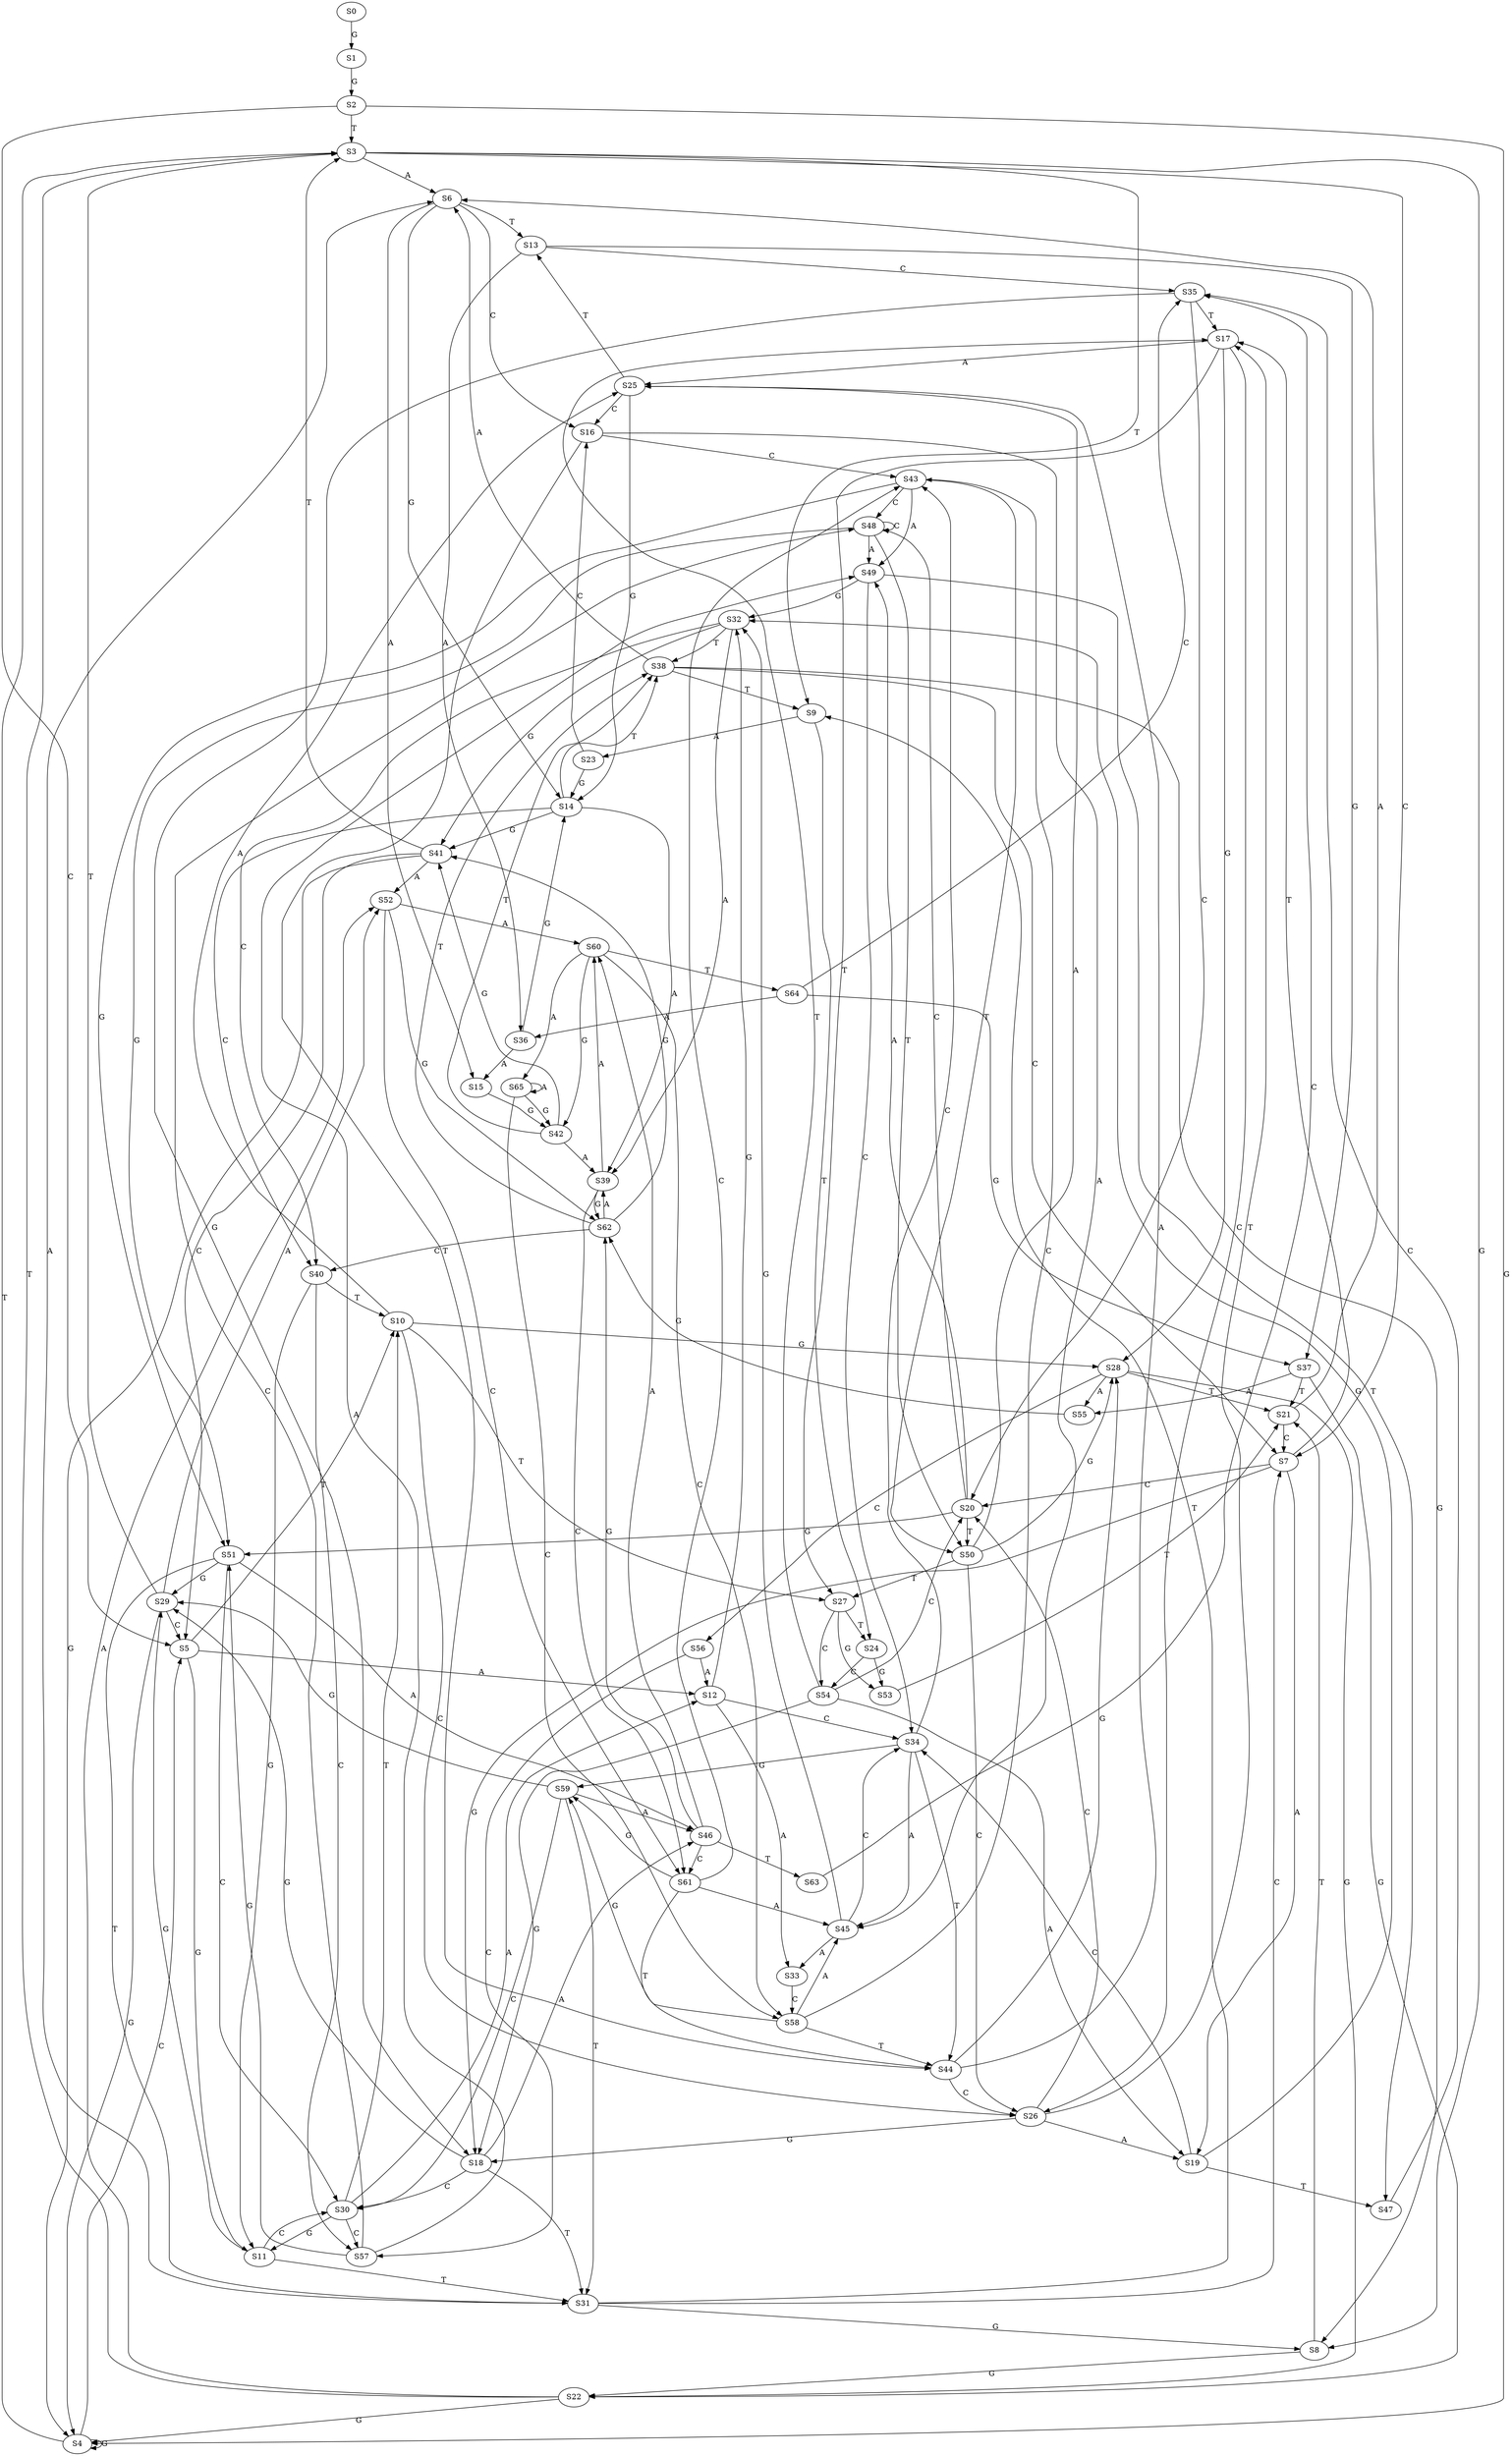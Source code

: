 strict digraph  {
	S0 -> S1 [ label = G ];
	S1 -> S2 [ label = G ];
	S2 -> S3 [ label = T ];
	S2 -> S4 [ label = G ];
	S2 -> S5 [ label = C ];
	S3 -> S6 [ label = A ];
	S3 -> S7 [ label = C ];
	S3 -> S8 [ label = G ];
	S3 -> S9 [ label = T ];
	S4 -> S3 [ label = T ];
	S4 -> S5 [ label = C ];
	S4 -> S4 [ label = G ];
	S5 -> S10 [ label = T ];
	S5 -> S11 [ label = G ];
	S5 -> S12 [ label = A ];
	S6 -> S13 [ label = T ];
	S6 -> S14 [ label = G ];
	S6 -> S15 [ label = A ];
	S6 -> S16 [ label = C ];
	S7 -> S17 [ label = T ];
	S7 -> S18 [ label = G ];
	S7 -> S19 [ label = A ];
	S7 -> S20 [ label = C ];
	S8 -> S21 [ label = T ];
	S8 -> S22 [ label = G ];
	S9 -> S23 [ label = A ];
	S9 -> S24 [ label = T ];
	S10 -> S25 [ label = A ];
	S10 -> S26 [ label = C ];
	S10 -> S27 [ label = T ];
	S10 -> S28 [ label = G ];
	S11 -> S29 [ label = G ];
	S11 -> S30 [ label = C ];
	S11 -> S31 [ label = T ];
	S12 -> S32 [ label = G ];
	S12 -> S33 [ label = A ];
	S12 -> S34 [ label = C ];
	S13 -> S35 [ label = C ];
	S13 -> S36 [ label = A ];
	S13 -> S37 [ label = G ];
	S14 -> S38 [ label = T ];
	S14 -> S39 [ label = A ];
	S14 -> S40 [ label = C ];
	S14 -> S41 [ label = G ];
	S15 -> S42 [ label = G ];
	S16 -> S43 [ label = C ];
	S16 -> S44 [ label = T ];
	S16 -> S45 [ label = A ];
	S17 -> S28 [ label = G ];
	S17 -> S26 [ label = C ];
	S17 -> S25 [ label = A ];
	S17 -> S27 [ label = T ];
	S18 -> S29 [ label = G ];
	S18 -> S31 [ label = T ];
	S18 -> S30 [ label = C ];
	S18 -> S46 [ label = A ];
	S19 -> S47 [ label = T ];
	S19 -> S34 [ label = C ];
	S19 -> S32 [ label = G ];
	S20 -> S48 [ label = C ];
	S20 -> S49 [ label = A ];
	S20 -> S50 [ label = T ];
	S20 -> S51 [ label = G ];
	S21 -> S7 [ label = C ];
	S21 -> S6 [ label = A ];
	S22 -> S3 [ label = T ];
	S22 -> S4 [ label = G ];
	S22 -> S52 [ label = A ];
	S23 -> S16 [ label = C ];
	S23 -> S14 [ label = G ];
	S24 -> S53 [ label = G ];
	S24 -> S54 [ label = C ];
	S25 -> S14 [ label = G ];
	S25 -> S13 [ label = T ];
	S25 -> S16 [ label = C ];
	S26 -> S17 [ label = T ];
	S26 -> S18 [ label = G ];
	S26 -> S20 [ label = C ];
	S26 -> S19 [ label = A ];
	S27 -> S54 [ label = C ];
	S27 -> S53 [ label = G ];
	S27 -> S24 [ label = T ];
	S28 -> S55 [ label = A ];
	S28 -> S56 [ label = C ];
	S28 -> S21 [ label = T ];
	S28 -> S22 [ label = G ];
	S29 -> S52 [ label = A ];
	S29 -> S4 [ label = G ];
	S29 -> S5 [ label = C ];
	S29 -> S3 [ label = T ];
	S30 -> S11 [ label = G ];
	S30 -> S10 [ label = T ];
	S30 -> S57 [ label = C ];
	S30 -> S12 [ label = A ];
	S31 -> S7 [ label = C ];
	S31 -> S6 [ label = A ];
	S31 -> S8 [ label = G ];
	S31 -> S9 [ label = T ];
	S32 -> S41 [ label = G ];
	S32 -> S38 [ label = T ];
	S32 -> S39 [ label = A ];
	S32 -> S40 [ label = C ];
	S33 -> S58 [ label = C ];
	S34 -> S44 [ label = T ];
	S34 -> S43 [ label = C ];
	S34 -> S45 [ label = A ];
	S34 -> S59 [ label = G ];
	S35 -> S20 [ label = C ];
	S35 -> S18 [ label = G ];
	S35 -> S17 [ label = T ];
	S36 -> S14 [ label = G ];
	S36 -> S15 [ label = A ];
	S37 -> S22 [ label = G ];
	S37 -> S55 [ label = A ];
	S37 -> S21 [ label = T ];
	S38 -> S6 [ label = A ];
	S38 -> S7 [ label = C ];
	S38 -> S8 [ label = G ];
	S38 -> S9 [ label = T ];
	S39 -> S60 [ label = A ];
	S39 -> S61 [ label = C ];
	S39 -> S62 [ label = G ];
	S40 -> S57 [ label = C ];
	S40 -> S10 [ label = T ];
	S40 -> S11 [ label = G ];
	S41 -> S52 [ label = A ];
	S41 -> S4 [ label = G ];
	S41 -> S3 [ label = T ];
	S41 -> S5 [ label = C ];
	S42 -> S38 [ label = T ];
	S42 -> S39 [ label = A ];
	S42 -> S41 [ label = G ];
	S43 -> S48 [ label = C ];
	S43 -> S49 [ label = A ];
	S43 -> S50 [ label = T ];
	S43 -> S51 [ label = G ];
	S44 -> S25 [ label = A ];
	S44 -> S26 [ label = C ];
	S44 -> S28 [ label = G ];
	S45 -> S32 [ label = G ];
	S45 -> S34 [ label = C ];
	S45 -> S33 [ label = A ];
	S46 -> S60 [ label = A ];
	S46 -> S61 [ label = C ];
	S46 -> S62 [ label = G ];
	S46 -> S63 [ label = T ];
	S47 -> S35 [ label = C ];
	S48 -> S51 [ label = G ];
	S48 -> S48 [ label = C ];
	S48 -> S49 [ label = A ];
	S48 -> S50 [ label = T ];
	S49 -> S32 [ label = G ];
	S49 -> S47 [ label = T ];
	S49 -> S34 [ label = C ];
	S50 -> S25 [ label = A ];
	S50 -> S28 [ label = G ];
	S50 -> S26 [ label = C ];
	S50 -> S27 [ label = T ];
	S51 -> S46 [ label = A ];
	S51 -> S29 [ label = G ];
	S51 -> S31 [ label = T ];
	S51 -> S30 [ label = C ];
	S52 -> S60 [ label = A ];
	S52 -> S61 [ label = C ];
	S52 -> S62 [ label = G ];
	S53 -> S21 [ label = T ];
	S54 -> S19 [ label = A ];
	S54 -> S17 [ label = T ];
	S54 -> S20 [ label = C ];
	S54 -> S18 [ label = G ];
	S55 -> S62 [ label = G ];
	S56 -> S57 [ label = C ];
	S56 -> S12 [ label = A ];
	S57 -> S51 [ label = G ];
	S57 -> S49 [ label = A ];
	S57 -> S48 [ label = C ];
	S58 -> S45 [ label = A ];
	S58 -> S43 [ label = C ];
	S58 -> S59 [ label = G ];
	S58 -> S44 [ label = T ];
	S59 -> S29 [ label = G ];
	S59 -> S46 [ label = A ];
	S59 -> S30 [ label = C ];
	S59 -> S31 [ label = T ];
	S60 -> S64 [ label = T ];
	S60 -> S58 [ label = C ];
	S60 -> S65 [ label = A ];
	S60 -> S42 [ label = G ];
	S61 -> S44 [ label = T ];
	S61 -> S59 [ label = G ];
	S61 -> S43 [ label = C ];
	S61 -> S45 [ label = A ];
	S62 -> S38 [ label = T ];
	S62 -> S39 [ label = A ];
	S62 -> S41 [ label = G ];
	S62 -> S40 [ label = C ];
	S63 -> S35 [ label = C ];
	S64 -> S36 [ label = A ];
	S64 -> S35 [ label = C ];
	S64 -> S37 [ label = G ];
	S65 -> S42 [ label = G ];
	S65 -> S58 [ label = C ];
	S65 -> S65 [ label = A ];
}
